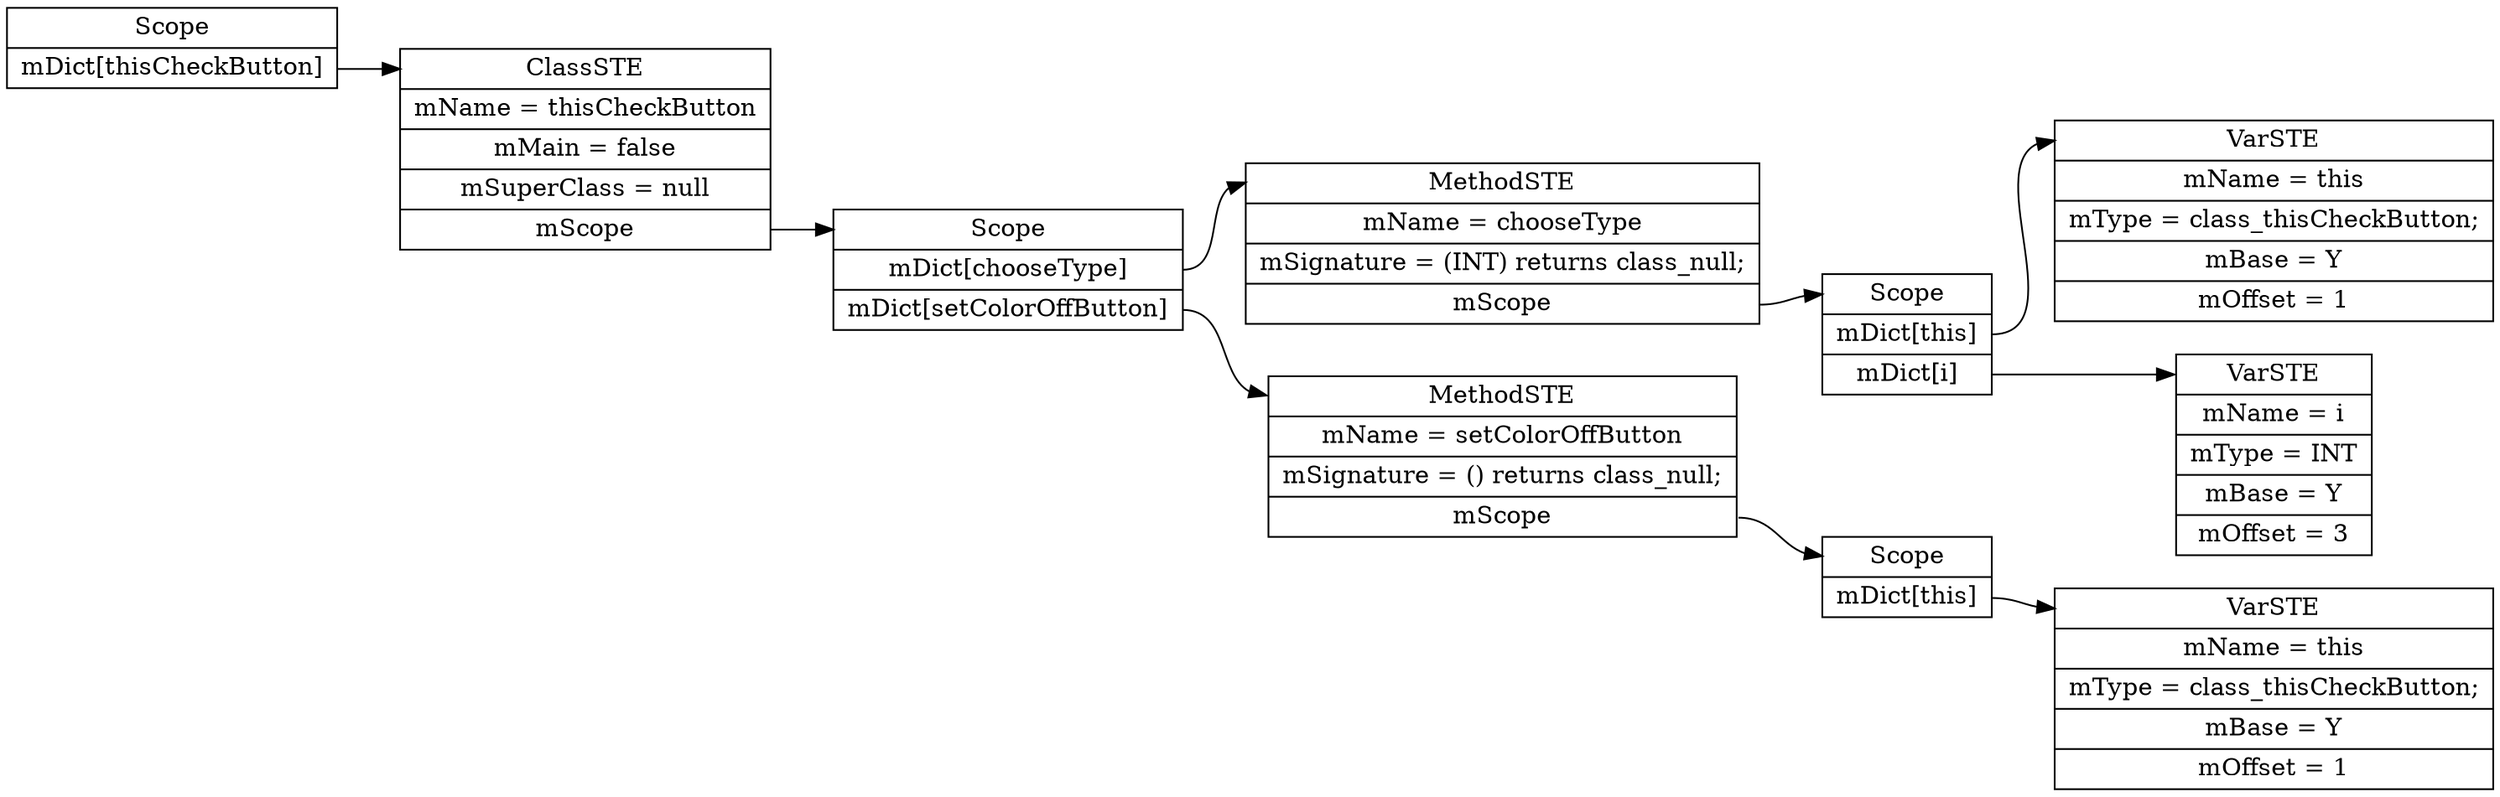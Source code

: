 digraph SymTable {
	graph [rankdir="LR"];
	node [shape=record];
	0 [label=" <f0> Scope | <f1> mDict\[thisCheckButton\] "];
	0:<f1> -> 1:<f0>;
	1 [label=" <f0> ClassSTE | <f1> mName = thisCheckButton| <f2> mMain = false| <f3> mSuperClass = null| <f4> mScope "];
	1:<f4> -> 2:<f0>;
	2 [label=" <f0> Scope | <f1> mDict\[chooseType\] | <f2> mDict\[setColorOffButton\] "];
	2:<f1> -> 3:<f0>;
	3 [label=" <f0> MethodSTE | <f1> mName = chooseType| <f2> mSignature = (INT) returns class_null;| <f3> mScope "];
	3:<f3> -> 4:<f0>;
	4 [label=" <f0> Scope | <f1> mDict\[this\] | <f2> mDict\[i\] "];
	4:<f1> -> 5:<f0>;
	5 [label=" <f0> VarSTE | <f1> mName = this| <f2> mType = class_thisCheckButton;| <f3> mBase = Y| <f4> mOffset = 1"];
	4:<f2> -> 6:<f0>;
	6 [label=" <f0> VarSTE | <f1> mName = i| <f2> mType = INT| <f3> mBase = Y| <f4> mOffset = 3"];
	2:<f2> -> 7:<f0>;
	7 [label=" <f0> MethodSTE | <f1> mName = setColorOffButton| <f2> mSignature = () returns class_null;| <f3> mScope "];
	7:<f3> -> 8:<f0>;
	8 [label=" <f0> Scope | <f1> mDict\[this\] "];
	8:<f1> -> 9:<f0>;
	9 [label=" <f0> VarSTE | <f1> mName = this| <f2> mType = class_thisCheckButton;| <f3> mBase = Y| <f4> mOffset = 1"];
}
